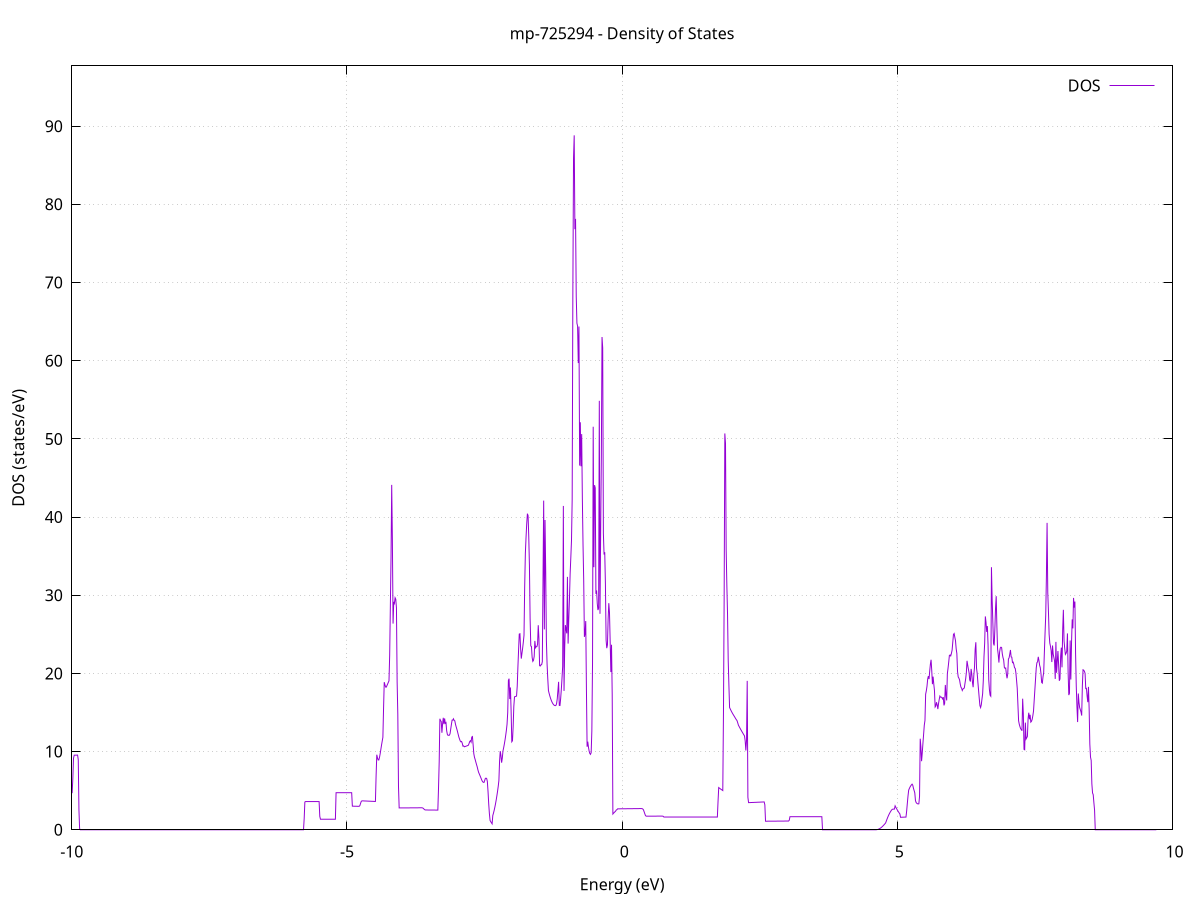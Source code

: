set title 'mp-725294 - Density of States'
set xlabel 'Energy (eV)'
set ylabel 'DOS (states/eV)'
set grid
set xrange [-10:10]
set yrange [0:97.713]
set xzeroaxis lt -1
set terminal png size 800,600
set output 'mp-725294_dos_gnuplot.png'
plot '-' using 1:2 with lines title 'DOS'
-14.949100 0.000000
-14.936700 0.000000
-14.924400 0.000000
-14.912100 0.000000
-14.899700 0.000000
-14.887400 0.000000
-14.875100 0.000000
-14.862800 0.000000
-14.850400 0.000000
-14.838100 0.000000
-14.825800 0.000000
-14.813400 0.000000
-14.801100 0.000000
-14.788800 0.000000
-14.776500 0.000000
-14.764100 0.000000
-14.751800 0.000000
-14.739500 0.000000
-14.727200 0.000000
-14.714800 0.000000
-14.702500 0.000000
-14.690200 0.000000
-14.677800 0.000000
-14.665500 0.000000
-14.653200 0.000000
-14.640900 0.000000
-14.628500 0.000000
-14.616200 0.000000
-14.603900 0.000000
-14.591600 0.000000
-14.579200 0.000000
-14.566900 0.000000
-14.554600 0.000000
-14.542200 0.000000
-14.529900 0.000000
-14.517600 0.000000
-14.505300 0.000000
-14.492900 0.000000
-14.480600 0.000000
-14.468300 0.000000
-14.456000 0.000000
-14.443600 0.000000
-14.431300 0.000000
-14.419000 0.000000
-14.406600 0.000000
-14.394300 0.000000
-14.382000 0.000000
-14.369700 0.000000
-14.357300 0.000000
-14.345000 0.000000
-14.332700 0.000000
-14.320300 0.000000
-14.308000 0.000000
-14.295700 0.000000
-14.283400 0.000000
-14.271000 0.000000
-14.258700 0.000000
-14.246400 0.000000
-14.234100 0.000000
-14.221700 0.000000
-14.209400 0.000000
-14.197100 0.000000
-14.184700 0.000000
-14.172400 0.000000
-14.160100 0.000000
-14.147800 0.000000
-14.135400 0.000000
-14.123100 0.000000
-14.110800 0.000000
-14.098500 0.000000
-14.086100 0.000000
-14.073800 0.000000
-14.061500 0.000000
-14.049100 0.000000
-14.036800 0.000000
-14.024500 0.000000
-14.012200 0.000000
-13.999800 0.000000
-13.987500 0.000000
-13.975200 0.000000
-13.962800 0.000000
-13.950500 0.000000
-13.938200 0.000000
-13.925900 0.000000
-13.913500 0.000000
-13.901200 0.000000
-13.888900 0.000000
-13.876600 0.000000
-13.864200 0.000000
-13.851900 0.000000
-13.839600 0.000000
-13.827200 0.170600
-13.814900 18.253800
-13.802600 18.253000
-13.790300 18.252200
-13.777900 18.251500
-13.765600 12.216200
-13.753300 6.211000
-13.741000 6.211000
-13.728600 6.210900
-13.716300 6.210900
-13.704000 6.210800
-13.691600 6.210800
-13.679300 6.210700
-13.667000 6.210700
-13.654700 6.210600
-13.642300 6.210600
-13.630000 6.210500
-13.617700 6.210500
-13.605400 5.100900
-13.593000 3.984100
-13.580700 3.984100
-13.568400 3.984100
-13.556000 3.984000
-13.543700 3.984000
-13.531400 3.983900
-13.519100 3.983900
-13.506700 3.983900
-13.494400 3.983800
-13.482100 3.983800
-13.469700 3.983800
-13.457400 3.983700
-13.445100 3.983700
-13.432800 3.983700
-13.420400 3.983600
-13.408100 3.983600
-13.395800 3.983600
-13.383500 3.983500
-13.371100 3.983500
-13.358800 4.212400
-13.346500 4.696600
-13.334100 4.696300
-13.321800 4.695900
-13.309500 4.695500
-13.297200 4.695200
-13.284800 4.694800
-13.272500 4.694500
-13.260200 4.694100
-13.247900 13.824600
-13.235500 25.465600
-13.223200 26.416800
-13.210900 26.410800
-13.198500 18.470300
-13.186200 12.547600
-13.173900 12.381900
-13.161600 12.136800
-13.149200 10.899700
-13.136900 9.976200
-13.124600 7.688800
-13.112300 7.688400
-13.099900 7.688000
-13.087600 7.687700
-13.075300 7.687300
-13.062900 6.156700
-13.050600 5.642000
-13.038300 5.638900
-13.026000 5.638500
-13.013600 5.638100
-13.001300 5.637700
-12.989000 5.637400
-12.976600 5.637000
-12.964300 5.636600
-12.952000 5.636200
-12.939700 5.635900
-12.927300 5.635500
-12.915000 5.635100
-12.902700 6.250000
-12.890400 9.481000
-12.878000 10.735900
-12.865700 11.261800
-12.853400 11.288100
-12.841000 11.021800
-12.828700 9.185900
-12.816400 4.656900
-12.804100 4.661900
-12.791700 4.667000
-12.779400 4.672100
-12.767100 0.293800
-12.754800 0.459200
-12.742400 1.019300
-12.730100 2.081400
-12.717800 3.018400
-12.705400 3.656500
-12.693100 3.845600
-12.680800 3.848600
-12.668500 3.849500
-12.656100 3.850400
-12.643800 3.851300
-12.631500 3.852200
-12.619200 3.853100
-12.606800 3.854000
-12.594500 3.854900
-12.582200 3.855800
-12.569800 3.856700
-12.557500 3.857600
-12.545200 3.858500
-12.532900 3.859300
-12.520500 3.860200
-12.508200 3.861100
-12.495900 3.862000
-12.483500 3.862900
-12.471200 3.030000
-12.458900 2.574800
-12.446600 2.468400
-12.434200 2.468400
-12.421900 2.468400
-12.409600 2.468400
-12.397300 2.468400
-12.384900 2.468400
-12.372600 2.468400
-12.360300 2.468400
-12.347900 2.468400
-12.335600 2.468400
-12.323300 2.468400
-12.311000 2.468400
-12.298600 2.468400
-12.286300 2.468400
-12.274000 2.468400
-12.261700 2.468500
-12.249300 2.468500
-12.237000 2.468500
-12.224700 2.468500
-12.212300 2.468500
-12.200000 2.468500
-12.187700 2.468500
-12.175400 2.468500
-12.163000 2.468500
-12.150700 2.468500
-12.138400 2.468500
-12.126100 2.468500
-12.113700 2.468500
-12.101400 2.468600
-12.089100 2.468600
-12.076700 2.468600
-12.064400 3.076400
-12.052100 3.258300
-12.039800 11.319400
-12.027400 11.318700
-12.015100 11.317900
-12.002800 11.317100
-11.990400 11.316400
-11.978100 11.315600
-11.965800 11.314900
-11.953500 11.314100
-11.941100 11.313300
-11.928800 11.312600
-11.916500 8.192000
-11.904200 8.048500
-11.891800 8.047700
-11.879500 8.046900
-11.867200 8.046100
-11.854800 8.045300
-11.842500 8.044500
-11.830200 8.043700
-11.817900 8.042900
-11.805500 8.042200
-11.793200 8.041400
-11.780900 8.040600
-11.768600 9.696600
-11.756200 13.794400
-11.743900 15.485600
-11.731600 15.677200
-11.719200 16.051800
-11.706900 18.088000
-11.694600 18.592900
-11.682300 16.882800
-11.669900 13.386600
-11.657600 9.891500
-11.645300 8.706500
-11.633000 8.197600
-11.620600 8.050200
-11.608300 8.050600
-11.596000 8.059600
-11.583600 198.039300
-11.571300 114.635700
-11.559000 97.617800
-11.546700 160.454900
-11.534300 89.282100
-11.522000 71.518700
-11.509700 34.695300
-11.497300 24.292300
-11.485000 17.830600
-11.472700 13.353000
-11.460400 9.903200
-11.448000 7.936700
-11.435700 8.118800
-11.423400 8.198300
-11.411100 8.271200
-11.398700 5.087900
-11.386400 2.051600
-11.374100 46.871600
-11.361700 147.918300
-11.349400 65.451300
-11.337100 41.546600
-11.324800 28.005800
-11.312400 23.522100
-11.300100 14.395000
-11.287800 9.016200
-11.275500 3.606100
-11.263100 1.224200
-11.250800 0.097000
-11.238500 0.000000
-11.226100 0.000000
-11.213800 0.000000
-11.201500 0.000000
-11.189200 0.000000
-11.176800 0.000000
-11.164500 0.000000
-11.152200 0.000000
-11.139900 0.000000
-11.127500 0.000000
-11.115200 0.000000
-11.102900 0.000000
-11.090500 0.000000
-11.078200 0.000000
-11.065900 0.000000
-11.053600 0.000000
-11.041200 0.000000
-11.028900 0.000000
-11.016600 0.000000
-11.004200 0.000000
-10.991900 0.000000
-10.979600 0.000000
-10.967300 0.000000
-10.954900 0.000000
-10.942600 0.000000
-10.930300 0.000000
-10.918000 0.000000
-10.905600 0.000000
-10.893300 0.000000
-10.881000 0.000000
-10.868600 0.000000
-10.856300 0.000000
-10.844000 0.000000
-10.831700 0.000000
-10.819300 0.000000
-10.807000 0.000000
-10.794700 0.000000
-10.782400 0.000000
-10.770000 0.000000
-10.757700 0.000000
-10.745400 0.000000
-10.733000 0.000000
-10.720700 0.000000
-10.708400 0.000000
-10.696100 0.000000
-10.683700 0.000000
-10.671400 0.000000
-10.659100 0.000000
-10.646800 0.000000
-10.634400 0.000000
-10.622100 0.000000
-10.609800 0.000000
-10.597400 0.000000
-10.585100 0.000000
-10.572800 0.000000
-10.560500 0.000000
-10.548100 0.000000
-10.535800 0.000000
-10.523500 0.000000
-10.511100 0.000000
-10.498800 0.000000
-10.486500 0.000000
-10.474200 0.000000
-10.461800 0.000000
-10.449500 0.000000
-10.437200 0.000000
-10.424900 0.000000
-10.412500 5.892100
-10.400200 13.983300
-10.387900 17.446500
-10.375500 18.055800
-10.363200 17.049800
-10.350900 11.366100
-10.338600 7.087300
-10.326200 6.191600
-10.313900 6.150200
-10.301600 6.151300
-10.289300 6.152400
-10.276900 6.153500
-10.264600 6.154500
-10.252300 6.155600
-10.239900 6.156700
-10.227600 6.157700
-10.215300 6.158800
-10.203000 6.159900
-10.190600 5.500200
-10.178300 4.854800
-10.166000 4.738000
-10.153700 4.736000
-10.141300 4.736400
-10.129000 4.736700
-10.116700 4.737000
-10.104300 4.737300
-10.092000 4.737600
-10.079700 4.737900
-10.067400 4.738200
-10.055000 4.738600
-10.042700 4.738900
-10.030400 4.739200
-10.018000 4.739500
-10.005700 4.739800
-9.993400 4.740100
-9.981100 6.559200
-9.968700 9.162000
-9.956400 9.541700
-9.944100 9.543500
-9.931800 9.545300
-9.919400 9.547000
-9.907100 9.548700
-9.894800 9.550500
-9.882400 8.969000
-9.870100 2.522200
-9.857800 0.145500
-9.845500 0.000000
-9.833100 0.000000
-9.820800 0.000000
-9.808500 0.000000
-9.796200 0.000000
-9.783800 0.000000
-9.771500 0.000000
-9.759200 0.000000
-9.746800 0.000000
-9.734500 0.000000
-9.722200 0.000000
-9.709900 0.000000
-9.697500 0.000000
-9.685200 0.000000
-9.672900 0.000000
-9.660600 0.000000
-9.648200 0.000000
-9.635900 0.000000
-9.623600 0.000000
-9.611200 0.000000
-9.598900 0.000000
-9.586600 0.000000
-9.574300 0.000000
-9.561900 0.000000
-9.549600 0.000000
-9.537300 0.000000
-9.524900 0.000000
-9.512600 0.000000
-9.500300 0.000000
-9.488000 0.000000
-9.475600 0.000000
-9.463300 0.000000
-9.451000 0.000000
-9.438700 0.000000
-9.426300 0.000000
-9.414000 0.000000
-9.401700 0.000000
-9.389300 0.000000
-9.377000 0.000000
-9.364700 0.000000
-9.352400 0.000000
-9.340000 0.000000
-9.327700 0.000000
-9.315400 0.000000
-9.303100 0.000000
-9.290700 0.000000
-9.278400 0.000000
-9.266100 0.000000
-9.253700 0.000000
-9.241400 0.000000
-9.229100 0.000000
-9.216800 0.000000
-9.204400 0.000000
-9.192100 0.000000
-9.179800 0.000000
-9.167400 0.000000
-9.155100 0.000000
-9.142800 0.000000
-9.130500 0.000000
-9.118100 0.000000
-9.105800 0.000000
-9.093500 0.000000
-9.081200 0.000000
-9.068800 0.000000
-9.056500 0.000000
-9.044200 0.000000
-9.031800 0.000000
-9.019500 0.000000
-9.007200 0.000000
-8.994900 0.000000
-8.982500 0.000000
-8.970200 0.000000
-8.957900 0.000000
-8.945600 0.000000
-8.933200 0.000000
-8.920900 0.000000
-8.908600 0.000000
-8.896200 0.000000
-8.883900 0.000000
-8.871600 0.000000
-8.859300 0.000000
-8.846900 0.000000
-8.834600 0.000000
-8.822300 0.000000
-8.810000 0.000000
-8.797600 0.000000
-8.785300 0.000000
-8.773000 0.000000
-8.760600 0.000000
-8.748300 0.000000
-8.736000 0.000000
-8.723700 0.000000
-8.711300 0.000000
-8.699000 0.000000
-8.686700 0.000000
-8.674300 0.000000
-8.662000 0.000000
-8.649700 0.000000
-8.637400 0.000000
-8.625000 0.000000
-8.612700 0.000000
-8.600400 0.000000
-8.588100 0.000000
-8.575700 0.000000
-8.563400 0.000000
-8.551100 0.000000
-8.538700 0.000000
-8.526400 0.000000
-8.514100 0.000000
-8.501800 0.000000
-8.489400 0.000000
-8.477100 0.000000
-8.464800 0.000000
-8.452500 0.000000
-8.440100 0.000000
-8.427800 0.000000
-8.415500 0.000000
-8.403100 0.000000
-8.390800 0.000000
-8.378500 0.000000
-8.366200 0.000000
-8.353800 0.000000
-8.341500 0.000000
-8.329200 0.000000
-8.316900 0.000000
-8.304500 0.000000
-8.292200 0.000000
-8.279900 0.000000
-8.267500 0.000000
-8.255200 0.000000
-8.242900 0.000000
-8.230600 0.000000
-8.218200 0.000000
-8.205900 0.000000
-8.193600 0.000000
-8.181200 0.000000
-8.168900 0.000000
-8.156600 0.000000
-8.144300 0.000000
-8.131900 0.000000
-8.119600 0.000000
-8.107300 0.000000
-8.095000 0.000000
-8.082600 0.000000
-8.070300 0.000000
-8.058000 0.000000
-8.045600 0.000000
-8.033300 0.000000
-8.021000 0.000000
-8.008700 0.000000
-7.996300 0.000000
-7.984000 0.000000
-7.971700 0.000000
-7.959400 0.000000
-7.947000 0.000000
-7.934700 0.000000
-7.922400 0.000000
-7.910000 0.000000
-7.897700 0.000000
-7.885400 0.000000
-7.873100 0.000000
-7.860700 0.000000
-7.848400 0.000000
-7.836100 0.000000
-7.823800 0.000000
-7.811400 0.000000
-7.799100 0.000000
-7.786800 0.000000
-7.774400 0.000000
-7.762100 0.000000
-7.749800 0.000000
-7.737500 0.000000
-7.725100 0.000000
-7.712800 0.000000
-7.700500 0.000000
-7.688100 0.000000
-7.675800 0.000000
-7.663500 0.000000
-7.651200 0.000000
-7.638800 0.000000
-7.626500 0.000000
-7.614200 0.000000
-7.601900 0.000000
-7.589500 0.000000
-7.577200 0.000000
-7.564900 0.000000
-7.552500 0.000000
-7.540200 0.000000
-7.527900 0.000000
-7.515600 0.000000
-7.503200 0.000000
-7.490900 0.000000
-7.478600 0.000000
-7.466300 0.000000
-7.453900 0.000000
-7.441600 0.000000
-7.429300 0.000000
-7.416900 0.000000
-7.404600 0.000000
-7.392300 0.000000
-7.380000 0.000000
-7.367600 0.000000
-7.355300 0.000000
-7.343000 0.000000
-7.330700 0.000000
-7.318300 0.000000
-7.306000 0.000000
-7.293700 0.000000
-7.281300 0.000000
-7.269000 0.000000
-7.256700 0.000000
-7.244400 0.000000
-7.232000 0.000000
-7.219700 0.000000
-7.207400 0.000000
-7.195000 0.000000
-7.182700 0.000000
-7.170400 0.000000
-7.158100 0.000000
-7.145700 0.000000
-7.133400 0.000000
-7.121100 0.000000
-7.108800 0.000000
-7.096400 0.000000
-7.084100 0.000000
-7.071800 0.000000
-7.059400 0.000000
-7.047100 0.000000
-7.034800 0.000000
-7.022500 0.000000
-7.010100 0.000000
-6.997800 0.000000
-6.985500 0.000000
-6.973200 0.000000
-6.960800 0.000000
-6.948500 0.000000
-6.936200 0.000000
-6.923800 0.000000
-6.911500 0.000000
-6.899200 0.000000
-6.886900 0.000000
-6.874500 0.000000
-6.862200 0.000000
-6.849900 0.000000
-6.837600 0.000000
-6.825200 0.000000
-6.812900 0.000000
-6.800600 0.000000
-6.788200 0.000000
-6.775900 0.000000
-6.763600 0.000000
-6.751300 0.000000
-6.738900 0.000000
-6.726600 0.000000
-6.714300 0.000000
-6.701900 0.000000
-6.689600 0.000000
-6.677300 0.000000
-6.665000 0.000000
-6.652600 0.000000
-6.640300 0.000000
-6.628000 0.000000
-6.615700 0.000000
-6.603300 0.000000
-6.591000 0.000000
-6.578700 0.000000
-6.566300 0.000000
-6.554000 0.000000
-6.541700 0.000000
-6.529400 0.000000
-6.517000 0.000000
-6.504700 0.000000
-6.492400 0.000000
-6.480100 0.000000
-6.467700 0.000000
-6.455400 0.000000
-6.443100 0.000000
-6.430700 0.000000
-6.418400 0.000000
-6.406100 0.000000
-6.393800 0.000000
-6.381400 0.000000
-6.369100 0.000000
-6.356800 0.000000
-6.344500 0.000000
-6.332100 0.000000
-6.319800 0.000000
-6.307500 0.000000
-6.295100 0.000000
-6.282800 0.000000
-6.270500 0.000000
-6.258200 0.000000
-6.245800 0.000000
-6.233500 0.000000
-6.221200 0.000000
-6.208800 0.000000
-6.196500 0.000000
-6.184200 0.000000
-6.171900 0.000000
-6.159500 0.000000
-6.147200 0.000000
-6.134900 0.000000
-6.122600 0.000000
-6.110200 0.000000
-6.097900 0.000000
-6.085600 0.000000
-6.073200 0.000000
-6.060900 0.000000
-6.048600 0.000000
-6.036300 0.000000
-6.023900 0.000000
-6.011600 0.000000
-5.999300 0.000000
-5.987000 0.000000
-5.974600 0.000000
-5.962300 0.000000
-5.950000 0.000000
-5.937600 0.000000
-5.925300 0.000000
-5.913000 0.000000
-5.900700 0.000000
-5.888300 0.000000
-5.876000 0.000000
-5.863700 0.000000
-5.851400 0.000000
-5.839000 0.000000
-5.826700 0.000000
-5.814400 0.000000
-5.802000 0.000000
-5.789700 0.000000
-5.777400 1.429400
-5.765100 3.552800
-5.752700 3.607200
-5.740400 3.607200
-5.728100 3.607100
-5.715700 3.607100
-5.703400 3.607000
-5.691100 3.607000
-5.678800 3.607000
-5.666400 3.606900
-5.654100 3.606900
-5.641800 3.606800
-5.629500 3.606800
-5.617100 3.606800
-5.604800 3.606700
-5.592500 3.606700
-5.580100 3.606700
-5.567800 3.606600
-5.555500 3.606600
-5.543200 3.606500
-5.530800 3.606500
-5.518500 3.606500
-5.506200 3.606400
-5.493900 1.716300
-5.481500 1.346300
-5.469200 1.346300
-5.456900 1.346300
-5.444500 1.346300
-5.432200 1.346300
-5.419900 1.346300
-5.407600 1.346300
-5.395200 1.346300
-5.382900 1.346300
-5.370600 1.346200
-5.358300 1.346200
-5.345900 1.346200
-5.333600 1.346200
-5.321300 1.346200
-5.308900 1.346200
-5.296600 1.346200
-5.284300 1.346200
-5.272000 1.346200
-5.259600 1.346200
-5.247300 1.346100
-5.235000 1.346100
-5.222600 1.346100
-5.210300 1.346100
-5.198000 4.743300
-5.185700 4.743300
-5.173300 4.743300
-5.161000 4.743200
-5.148700 4.743200
-5.136400 4.743200
-5.124000 4.743200
-5.111700 4.743200
-5.099400 4.743200
-5.087000 4.743200
-5.074700 4.743200
-5.062400 4.743200
-5.050100 4.743100
-5.037700 4.743100
-5.025400 4.743100
-5.013100 4.743100
-5.000800 4.743100
-4.988400 4.743100
-4.976100 4.743100
-4.963800 4.743100
-4.951400 4.743100
-4.939100 4.743000
-4.926800 4.743000
-4.914500 4.743000
-4.902100 3.019200
-4.889800 3.017300
-4.877500 3.015400
-4.865200 3.013400
-4.852800 3.011600
-4.840500 3.009700
-4.828200 3.007800
-4.815800 3.005900
-4.803500 3.004100
-4.791200 3.002200
-4.778900 3.000400
-4.766500 3.079500
-4.754200 3.348700
-4.741900 3.610400
-4.729500 3.696900
-4.717200 3.698700
-4.704900 3.694500
-4.692600 3.690200
-4.680200 3.686000
-4.667900 3.681800
-4.655600 3.677700
-4.643300 3.673600
-4.630900 3.669400
-4.618600 3.665400
-4.606300 3.661300
-4.593900 3.657300
-4.581600 3.653300
-4.569300 3.649300
-4.557000 3.645400
-4.544600 3.641500
-4.532300 3.637600
-4.520000 3.633700
-4.507700 3.629800
-4.495300 3.626000
-4.483000 3.622200
-4.470700 6.885100
-4.458300 9.600800
-4.446000 9.217000
-4.433700 8.934000
-4.421400 8.926600
-4.409000 9.254200
-4.396700 9.732500
-4.384400 10.275500
-4.372000 10.834500
-4.359700 11.334400
-4.347400 11.825200
-4.335100 15.535500
-4.322700 18.883400
-4.310400 18.552400
-4.298100 18.256500
-4.285800 18.244800
-4.273400 18.445600
-4.261100 18.647300
-4.248800 18.849800
-4.236400 19.053100
-4.224100 22.310600
-4.211800 28.469800
-4.199500 34.769200
-4.187100 44.114200
-4.174800 37.138600
-4.162500 26.371100
-4.150200 29.148500
-4.137800 28.960200
-4.125500 29.678700
-4.113200 29.491900
-4.100800 28.386900
-4.088500 18.912500
-4.076200 14.756400
-4.063900 5.560500
-4.051500 2.793600
-4.039200 2.794100
-4.026900 2.794700
-4.014600 2.795200
-4.002200 2.795700
-3.989900 2.796300
-3.977600 2.796800
-3.965200 2.797400
-3.952900 2.798000
-3.940600 2.798600
-3.928300 2.799200
-3.915900 2.799800
-3.903600 2.800400
-3.891300 2.801000
-3.878900 2.801600
-3.866600 2.802200
-3.854300 2.802800
-3.842000 2.803500
-3.829600 2.804100
-3.817300 2.804800
-3.805000 2.805400
-3.792700 2.806100
-3.780300 2.806800
-3.768000 2.807400
-3.755700 2.808100
-3.743300 2.808800
-3.731000 2.809500
-3.718700 2.810200
-3.706400 2.810900
-3.694000 2.811700
-3.681700 2.812400
-3.669400 2.813100
-3.657100 2.813900
-3.644700 2.814600
-3.632400 2.807900
-3.620100 2.775700
-3.607700 2.705400
-3.595400 2.607500
-3.583100 2.549700
-3.570800 2.532200
-3.558400 2.531400
-3.546100 2.530500
-3.533800 2.529700
-3.521500 2.528900
-3.509100 2.528100
-3.496800 2.527300
-3.484500 2.526500
-3.472100 2.525700
-3.459800 2.524900
-3.447500 2.524200
-3.435200 2.523400
-3.422800 2.522600
-3.410500 2.521800
-3.398200 2.521100
-3.385800 2.520300
-3.373500 2.519500
-3.361200 2.518800
-3.348900 2.518000
-3.336500 5.339000
-3.324200 8.710500
-3.311900 14.198400
-3.299600 13.963900
-3.287200 13.852400
-3.274900 12.411400
-3.262600 13.553300
-3.250200 14.327500
-3.237900 13.512900
-3.225600 14.235600
-3.213300 13.622200
-3.200900 13.708900
-3.188600 12.670400
-3.176300 12.220900
-3.164000 12.076000
-3.151600 12.094900
-3.139300 12.091400
-3.127000 12.291600
-3.114600 12.884600
-3.102300 13.474900
-3.090000 14.021100
-3.077700 14.026600
-3.065300 14.195100
-3.053000 13.985100
-3.040700 13.938000
-3.028400 13.499100
-3.016000 13.173700
-3.003700 12.875900
-2.991400 12.551700
-2.979000 12.201100
-2.966700 11.852000
-2.954400 11.603900
-2.942100 11.361700
-2.929700 11.253200
-2.917400 11.294300
-2.905100 11.073900
-2.892700 10.699800
-2.880400 10.733400
-2.868100 10.617000
-2.855800 10.645500
-2.843400 10.675200
-2.831100 10.705900
-2.818800 10.737900
-2.806500 10.771100
-2.794100 10.814900
-2.781800 11.032200
-2.769500 11.292100
-2.757100 11.392700
-2.744800 11.216400
-2.732500 11.858200
-2.720200 11.922700
-2.707800 10.867700
-2.695500 9.738600
-2.683200 9.277700
-2.670900 8.990000
-2.658500 8.662000
-2.646200 8.350900
-2.633900 8.057000
-2.621500 7.684400
-2.609200 7.371600
-2.596900 7.162300
-2.584600 6.956700
-2.572200 6.744700
-2.559900 6.526500
-2.547600 6.306100
-2.535300 6.148900
-2.522900 6.075600
-2.510600 6.054700
-2.498300 6.293600
-2.485900 6.559100
-2.473600 6.610000
-2.461300 6.548000
-2.449000 6.165500
-2.436600 4.861200
-2.424300 3.299000
-2.412000 2.055400
-2.399600 1.189700
-2.387300 1.034700
-2.375000 0.890600
-2.362700 0.757300
-2.350300 1.826700
-2.338000 2.128300
-2.325700 2.476600
-2.313400 2.871500
-2.301000 3.313000
-2.288700 3.801300
-2.276400 4.336200
-2.264000 4.917700
-2.251700 5.546000
-2.239400 6.299900
-2.227100 8.789500
-2.214700 10.058900
-2.202400 9.517700
-2.190100 8.580800
-2.177800 9.160200
-2.165400 10.073100
-2.153100 10.489600
-2.140800 10.954200
-2.128400 11.469000
-2.116100 12.053400
-2.103800 12.709200
-2.091500 13.490500
-2.079100 14.990000
-2.066800 19.106800
-2.054500 19.329900
-2.042200 16.723900
-2.029800 18.199500
-2.017500 15.213300
-2.005200 11.258800
-1.992800 11.385100
-1.980500 13.169900
-1.968200 15.794400
-1.955900 17.003900
-1.943500 17.036200
-1.931200 17.067800
-1.918900 17.098800
-1.906500 18.352200
-1.894200 20.785800
-1.881900 22.963700
-1.869600 25.030600
-1.857200 25.072800
-1.844900 23.195200
-1.832600 21.895900
-1.820300 22.579300
-1.807900 23.230900
-1.795600 23.994700
-1.783300 24.871000
-1.770900 31.093100
-1.758600 35.358500
-1.746300 37.396000
-1.734000 39.132200
-1.721600 40.433500
-1.709300 40.184100
-1.697000 37.549700
-1.684700 33.808700
-1.672300 27.032000
-1.660000 23.514500
-1.647700 23.434900
-1.635300 22.038000
-1.623000 21.543800
-1.610700 21.682100
-1.598400 22.165600
-1.586000 24.158600
-1.573700 23.283400
-1.561400 23.420000
-1.549100 23.432100
-1.536700 23.732000
-1.524400 26.162300
-1.512100 24.472200
-1.499700 20.986700
-1.487400 20.949000
-1.475100 21.105800
-1.462800 21.115600
-1.450400 21.500700
-1.438100 31.798400
-1.425800 42.102900
-1.413400 25.632800
-1.401100 39.624900
-1.388800 32.918500
-1.376500 24.194200
-1.364100 21.216700
-1.351800 19.383000
-1.339500 17.813000
-1.327200 17.457800
-1.314800 17.136600
-1.302500 16.850100
-1.290200 16.600200
-1.277800 16.387100
-1.265500 16.210800
-1.253200 16.071200
-1.240900 15.968400
-1.228500 15.902400
-1.216200 15.873100
-1.203900 15.903900
-1.191600 16.114900
-1.179200 16.751600
-1.166900 17.817400
-1.154600 18.920900
-1.142200 15.906000
-1.129900 15.895900
-1.117600 16.762500
-1.105300 17.926100
-1.092900 19.367400
-1.080600 20.892000
-1.068300 41.423100
-1.056000 17.760300
-1.043600 23.374600
-1.031300 26.178800
-1.019000 25.672800
-1.006600 25.122900
-0.994300 32.348400
-0.982000 23.816000
-0.969700 26.924900
-0.957300 29.528700
-0.945000 32.758700
-0.932700 34.794900
-0.920300 37.020500
-0.908000 42.210300
-0.895700 68.349900
-0.883400 85.902200
-0.871000 88.830000
-0.858700 76.823000
-0.846400 78.140600
-0.834100 68.213400
-0.821700 64.799000
-0.809400 64.428700
-0.797100 59.695600
-0.784700 64.366900
-0.772400 46.583100
-0.760100 52.120600
-0.747800 46.494300
-0.735400 50.616800
-0.723100 42.459100
-0.710800 36.478000
-0.698500 31.951200
-0.686100 24.675400
-0.673800 25.085500
-0.661500 26.698800
-0.649100 17.998600
-0.636800 10.622000
-0.624500 11.270000
-0.612200 10.571700
-0.599800 10.067600
-0.587500 9.757800
-0.575200 9.647300
-0.562900 9.865300
-0.550500 12.649500
-0.538200 21.281400
-0.525900 51.554600
-0.513500 33.586400
-0.501200 44.084300
-0.488900 43.717900
-0.476600 30.178700
-0.464200 30.616100
-0.451900 28.932100
-0.439600 28.103700
-0.427200 28.358200
-0.414900 54.870000
-0.402600 27.622700
-0.390300 38.124200
-0.377900 47.791200
-0.365600 63.033100
-0.353300 61.625700
-0.341000 37.931300
-0.328600 35.207500
-0.316300 35.504900
-0.304000 31.485600
-0.291600 24.259900
-0.279300 23.230100
-0.267000 23.650100
-0.254700 26.964000
-0.242300 28.987000
-0.230000 27.786900
-0.217700 24.115700
-0.205400 20.177300
-0.193000 23.669400
-0.180700 17.325400
-0.168400 2.015900
-0.156000 2.116700
-0.143700 2.211000
-0.131400 2.298800
-0.119100 2.380100
-0.106700 2.531900
-0.094400 2.570500
-0.082100 2.679500
-0.069800 2.680400
-0.057400 2.681200
-0.045100 2.682100
-0.032800 2.683000
-0.020400 2.683900
-0.008100 2.684800
0.004200 2.685700
0.016500 2.686600
0.028900 2.687500
0.041200 2.688400
0.053500 2.689300
0.065900 2.690300
0.078200 2.691200
0.090500 2.692100
0.102800 2.693100
0.115200 2.694000
0.127500 2.694900
0.139800 2.695900
0.152100 2.696900
0.164500 2.697800
0.176800 2.698800
0.189100 2.699800
0.201500 2.700700
0.213800 2.701700
0.226100 2.702700
0.238400 2.703700
0.250800 2.704700
0.263100 2.705700
0.275400 2.706700
0.287700 2.707700
0.300100 2.708700
0.312400 2.709700
0.324700 2.710800
0.337100 2.711800
0.349400 2.712800
0.361700 2.704400
0.374000 2.662100
0.386400 2.561900
0.398700 2.320000
0.411000 2.064600
0.423400 1.825600
0.435700 1.744300
0.448000 1.744300
0.460300 1.744400
0.472700 1.744400
0.485000 1.744500
0.497300 1.744500
0.509600 1.744600
0.522000 1.744600
0.534300 1.744700
0.546600 1.744700
0.559000 1.744800
0.571300 1.744800
0.583600 1.744900
0.595900 1.744900
0.608300 1.745000
0.620600 1.745000
0.632900 1.745100
0.645200 1.745100
0.657600 1.745200
0.669900 1.745200
0.682200 1.745300
0.694600 1.745400
0.706900 1.745400
0.719200 1.745500
0.731500 1.745500
0.743900 1.729200
0.756200 1.637700
0.768500 1.628900
0.780800 1.628900
0.793200 1.628900
0.805500 1.628800
0.817800 1.628800
0.830200 1.628800
0.842500 1.628800
0.854800 1.628700
0.867100 1.628700
0.879500 1.628700
0.891800 1.628700
0.904100 1.628600
0.916500 1.628600
0.928800 1.628600
0.941100 1.628600
0.953400 1.628500
0.965800 1.628500
0.978100 1.628500
0.990400 1.628500
1.002700 1.628400
1.015100 1.628400
1.027400 1.628400
1.039700 1.628400
1.052100 1.628300
1.064400 1.628300
1.076700 1.628300
1.089000 1.628300
1.101400 1.628200
1.113700 1.628200
1.126000 1.628200
1.138300 1.628200
1.150700 1.628200
1.163000 1.628100
1.175300 1.628100
1.187700 1.628100
1.200000 1.628100
1.212300 1.628100
1.224600 1.628000
1.237000 1.628000
1.249300 1.628000
1.261600 1.628000
1.273900 1.628000
1.286300 1.627900
1.298600 1.627900
1.310900 1.627900
1.323300 1.627900
1.335600 1.627900
1.347900 1.627800
1.360200 1.627800
1.372600 1.627800
1.384900 1.627800
1.397200 1.627800
1.409600 1.627800
1.421900 1.627700
1.434200 1.627700
1.446500 1.627700
1.458900 1.627700
1.471200 1.627700
1.483500 1.627700
1.495800 1.627600
1.508200 1.627600
1.520500 1.627600
1.532800 1.627600
1.545200 1.627600
1.557500 1.627600
1.569800 1.627600
1.582100 1.627500
1.594500 1.627500
1.606800 1.627500
1.619100 1.627500
1.631400 1.627500
1.643800 1.627500
1.656100 1.627500
1.668400 1.627400
1.680800 1.627400
1.693100 1.627400
1.705400 1.627400
1.717700 1.627400
1.730100 1.627400
1.742400 3.618500
1.754700 5.400500
1.767000 5.331600
1.779400 5.264800
1.791700 5.200000
1.804000 5.137300
1.816400 5.076700
1.828700 5.018200
1.841000 14.952400
1.853300 29.414000
1.865700 50.694500
1.878000 49.421200
1.890300 35.771400
1.902700 31.189200
1.915000 27.571400
1.927300 21.639800
1.939600 18.537000
1.952000 15.645700
1.964300 15.454900
1.976600 15.273800
1.988900 15.102500
2.001300 14.940900
2.013600 14.789000
2.025900 14.646700
2.038300 14.504800
2.050600 14.358600
2.062900 14.208800
2.075200 14.082400
2.087600 13.954600
2.099900 13.690400
2.112200 13.389200
2.124500 13.223600
2.136900 13.061100
2.149200 12.901600
2.161500 12.745200
2.173900 12.591700
2.186200 12.441200
2.198500 12.293800
2.210800 12.149300
2.223200 12.007000
2.235500 11.371300
2.247800 10.140500
2.260100 11.425500
2.272500 19.044100
2.284800 4.165900
2.297100 3.472700
2.309500 3.476200
2.321800 3.479800
2.334100 3.483400
2.346400 3.487100
2.358800 3.490700
2.371100 3.494400
2.383400 3.498200
2.395800 3.501900
2.408100 3.505700
2.420400 3.509500
2.432700 3.513400
2.445100 3.517300
2.457400 3.521200
2.469700 3.525100
2.482000 3.529100
2.494400 3.533100
2.506700 3.537100
2.519000 3.541200
2.531400 3.545300
2.543700 3.549400
2.556000 3.553600
2.568300 3.557700
2.580700 3.561900
2.593000 3.188000
2.605300 1.094700
2.617600 1.095300
2.630000 1.096000
2.642300 1.096600
2.654600 1.097300
2.667000 1.097900
2.679300 1.098600
2.691600 1.099200
2.703900 1.099900
2.716300 1.100600
2.728600 1.101200
2.740900 1.101900
2.753200 1.102600
2.765600 1.103300
2.777900 1.104000
2.790200 1.104700
2.802600 1.105400
2.814900 1.106000
2.827200 1.106700
2.839500 1.107500
2.851900 1.108200
2.864200 1.108900
2.876500 1.109600
2.888900 1.110300
2.901200 1.111000
2.913500 1.111700
2.925800 1.112500
2.938200 1.113200
2.950500 1.113900
2.962800 1.114700
2.975100 1.115400
2.987500 1.116200
2.999800 1.116900
3.012100 1.117700
3.024500 1.118400
3.036800 1.228400
3.049100 1.670100
3.061400 1.670100
3.073800 1.670100
3.086100 1.670100
3.098400 1.670100
3.110700 1.670100
3.123100 1.670100
3.135400 1.670100
3.147700 1.670100
3.160100 1.670100
3.172400 1.670100
3.184700 1.670100
3.197000 1.670100
3.209400 1.670100
3.221700 1.670100
3.234000 1.670100
3.246300 1.670100
3.258700 1.670100
3.271000 1.670100
3.283300 1.670100
3.295700 1.670100
3.308000 1.670100
3.320300 1.670100
3.332600 1.670100
3.345000 1.670100
3.357300 1.670100
3.369600 1.670100
3.382000 1.670100
3.394300 1.670100
3.406600 1.670100
3.418900 1.670100
3.431300 1.670100
3.443600 1.670100
3.455900 1.670100
3.468200 1.670100
3.480600 1.670100
3.492900 1.670100
3.505200 1.670100
3.517600 1.670100
3.529900 1.670100
3.542200 1.670100
3.554500 1.670100
3.566900 1.670100
3.579200 1.670100
3.591500 1.670100
3.603800 1.670100
3.616200 1.670100
3.628500 1.670100
3.640800 0.000000
3.653200 0.000000
3.665500 0.000000
3.677800 0.000000
3.690100 0.000000
3.702500 0.000000
3.714800 0.000000
3.727100 0.000000
3.739400 0.000000
3.751800 0.000000
3.764100 0.000000
3.776400 0.000000
3.788800 0.000000
3.801100 0.000000
3.813400 0.000000
3.825700 0.000000
3.838100 0.000000
3.850400 0.000000
3.862700 0.000000
3.875100 0.000000
3.887400 0.000000
3.899700 0.000000
3.912000 0.000000
3.924400 0.000000
3.936700 0.000000
3.949000 0.000000
3.961300 0.000000
3.973700 0.000000
3.986000 0.000000
3.998300 0.000000
4.010700 0.000000
4.023000 0.000000
4.035300 0.000000
4.047600 0.000000
4.060000 0.000000
4.072300 0.000000
4.084600 0.000000
4.096900 0.000000
4.109300 0.000000
4.121600 0.000000
4.133900 0.000000
4.146300 0.000000
4.158600 0.000000
4.170900 0.000000
4.183200 0.000000
4.195600 0.000000
4.207900 0.000000
4.220200 0.000000
4.232500 0.000000
4.244900 0.000000
4.257200 0.000000
4.269500 0.000000
4.281900 0.000000
4.294200 0.000000
4.306500 0.000000
4.318800 0.000000
4.331200 0.000000
4.343500 0.000000
4.355800 0.000000
4.368200 0.000000
4.380500 0.000000
4.392800 0.000000
4.405100 0.000000
4.417500 0.000000
4.429800 0.000000
4.442100 0.000000
4.454400 0.000000
4.466800 0.000000
4.479100 0.000000
4.491400 0.000000
4.503800 0.000000
4.516100 0.000000
4.528400 0.000000
4.540700 0.000000
4.553100 0.000000
4.565400 0.000000
4.577700 0.000000
4.590000 0.000000
4.602400 0.000000
4.614700 0.002400
4.627000 0.013000
4.639400 0.031900
4.651700 0.059200
4.664000 0.094800
4.676300 0.138800
4.688700 0.191200
4.701000 0.251900
4.713300 0.321000
4.725600 0.398500
4.738000 0.484000
4.750300 0.574600
4.762600 0.669800
4.775000 0.769500
4.787300 0.873700
4.799600 1.107000
4.811900 1.345700
4.824300 1.567700
4.836600 1.772900
4.848900 1.961200
4.861300 2.132700
4.873600 2.287500
4.885900 2.425400
4.898200 2.546500
4.910600 2.622800
4.922900 2.637300
4.935200 2.645800
4.947500 2.648400
4.959900 3.064900
4.972200 2.890600
4.984500 2.725200
4.996900 2.568700
5.009200 2.421200
5.021500 2.282500
5.033800 2.152700
5.046200 2.031900
5.058500 1.595000
5.070800 1.599500
5.083100 1.604500
5.095500 1.609200
5.107800 1.613100
5.120100 1.616300
5.132500 1.618700
5.144800 1.620400
5.157100 1.621300
5.169400 2.380200
5.181800 3.375800
5.194100 4.314200
5.206400 5.075700
5.218800 5.285800
5.231100 5.468800
5.243400 5.615900
5.255700 5.738500
5.268100 5.836800
5.280400 5.705300
5.292700 5.321400
5.305000 5.028100
5.317400 4.723900
5.329700 3.725500
5.342000 3.483500
5.354400 3.381100
5.366700 3.327200
5.379000 3.302100
5.391300 3.325000
5.403700 4.259100
5.416000 11.646900
5.428300 10.592700
5.440600 8.772500
5.453000 9.830700
5.465300 11.047100
5.477600 12.201400
5.490000 13.373600
5.502300 13.982400
5.514600 17.343300
5.526900 17.774100
5.539300 18.367600
5.551600 19.270400
5.563900 19.653000
5.576200 19.277300
5.588600 20.307300
5.600900 21.191600
5.613200 21.749200
5.625600 20.361800
5.637900 18.626400
5.650200 19.584900
5.662500 18.637400
5.674900 17.810500
5.687200 15.707800
5.699500 15.846600
5.711900 16.314100
5.724200 15.974200
5.736500 15.437900
5.748800 16.147000
5.761200 16.671300
5.773500 17.101200
5.785800 16.961700
5.798100 16.977000
5.810500 16.892000
5.822800 16.735700
5.835100 16.965100
5.847500 15.910000
5.859800 16.160400
5.872100 18.525400
5.884400 17.238000
5.896800 16.546700
5.909100 19.977900
5.921400 20.656400
5.933700 21.430400
5.946100 22.308500
5.958400 22.352700
5.970700 22.240100
5.983100 22.574400
5.995400 22.977900
6.007700 23.992000
6.020000 24.983500
6.032400 25.103300
6.044700 24.633500
6.057000 24.200500
6.069300 23.149600
6.081700 22.546100
6.094000 20.249900
6.106300 19.550600
6.118700 19.400200
6.131000 19.167100
6.143300 18.636800
6.155600 18.253700
6.168000 18.111000
6.180300 17.815300
6.192600 18.000300
6.205000 18.084000
6.217300 18.134500
6.229600 18.733400
6.241900 19.307900
6.254300 20.099900
6.266600 21.612200
6.278900 21.062100
6.291200 20.554100
6.303600 20.088100
6.315900 19.157100
6.328200 18.965200
6.340600 20.574000
6.352900 19.946600
6.365200 18.860400
6.377500 18.237300
6.389900 19.747000
6.402200 20.780000
6.414500 23.103600
6.426800 23.986500
6.439200 20.671400
6.451500 19.990900
6.463800 18.882700
6.476200 17.861300
6.488500 16.816600
6.500800 15.887400
6.513100 15.632300
6.525500 15.981900
6.537800 16.700200
6.550100 17.387100
6.562400 19.109200
6.574800 22.136000
6.587100 23.859300
6.599400 27.292200
6.611800 26.517800
6.624100 25.309700
6.636400 26.051900
6.648700 23.661900
6.661100 19.195400
6.673400 17.917900
6.685700 17.217000
6.698100 17.085400
6.710400 33.586300
6.722700 29.557500
6.735000 26.696300
6.747400 23.851200
6.759700 23.572200
6.772000 25.615500
6.784300 28.301800
6.796700 29.885100
6.809000 26.035600
6.821300 23.125100
6.833700 22.397100
6.846000 21.390100
6.858300 22.721500
6.870600 23.254800
6.883000 23.356900
6.895300 23.301200
6.907600 22.495300
6.919900 22.033500
6.932300 21.726500
6.944600 20.766600
6.956900 20.650900
6.969300 20.694400
6.981600 19.906700
6.993900 19.376700
7.006200 19.941400
7.018600 21.837800
7.030900 21.990500
7.043200 22.458000
7.055500 22.999300
7.067900 22.123200
7.080200 22.070500
7.092500 21.385100
7.104900 21.444300
7.117200 21.153400
7.129500 20.729600
7.141800 20.653700
7.154200 20.103000
7.166500 19.134700
7.178800 18.098200
7.191200 16.013400
7.203500 13.945300
7.215800 13.498500
7.228100 13.195300
7.240500 12.924200
7.252800 12.826800
7.265100 12.668600
7.277400 16.765300
7.289800 14.814800
7.302100 10.287000
7.314400 10.233000
7.326800 13.710300
7.339100 11.607700
7.351400 11.765300
7.363700 11.947500
7.376100 14.227300
7.388400 14.976400
7.400700 14.137800
7.413000 14.711600
7.425400 13.771200
7.437700 13.870500
7.450000 14.119900
7.462400 14.595800
7.474700 15.193500
7.487000 16.559700
7.499300 17.925400
7.511700 19.294600
7.524000 20.687500
7.536300 21.369400
7.548600 21.483300
7.561000 22.120700
7.573300 21.653000
7.585600 21.053100
7.598000 20.730200
7.610300 19.975300
7.622600 18.845400
7.634900 18.761100
7.647300 19.580900
7.659600 20.104900
7.671900 22.689900
7.684300 25.139800
7.696600 27.462000
7.708900 32.427500
7.721200 39.260600
7.733600 30.344600
7.745900 27.913800
7.758200 25.023200
7.770500 23.882400
7.782900 23.462500
7.795200 22.901800
7.807500 21.455200
7.819900 23.571000
7.832200 22.477700
7.844500 22.046100
7.856800 21.599000
7.869200 19.292400
7.881500 24.031000
7.893800 20.078900
7.906100 21.476100
7.918500 22.865100
7.930800 21.092700
7.943100 19.060100
7.955500 19.289900
7.967800 22.212900
7.980100 23.302100
7.992400 20.779000
8.004800 25.589900
8.017100 28.138200
8.029400 24.163600
8.041700 23.186200
8.054100 22.431000
8.066400 22.574300
8.078700 22.853900
8.091100 25.116400
8.103400 20.159500
8.115700 17.230100
8.128000 17.459500
8.140400 24.218100
8.152700 19.222700
8.165000 23.814400
8.177400 26.910600
8.189700 25.763100
8.202000 29.657400
8.214300 28.414100
8.226700 29.188300
8.239000 22.547100
8.251300 18.403000
8.263600 15.788500
8.276000 13.781000
8.288300 17.428800
8.300600 16.288700
8.313000 15.626500
8.325300 15.363500
8.337600 15.070800
8.349900 14.609300
8.362300 18.451400
8.374600 20.466700
8.386900 20.412500
8.399200 20.267800
8.411600 20.015300
8.423900 18.064000
8.436200 18.090100
8.448600 17.082400
8.460900 16.325200
8.473200 18.273500
8.485500 15.477200
8.497900 10.969400
8.510200 9.305200
8.522500 8.877600
8.534800 5.879300
8.547200 4.713700
8.559500 4.483400
8.571800 3.447600
8.584200 2.501900
8.596500 0.000000
8.608800 0.000000
8.621100 0.000000
8.633500 0.000000
8.645800 0.000000
8.658100 0.000000
8.670500 0.000000
8.682800 0.000000
8.695100 0.000000
8.707400 0.000000
8.719800 0.000000
8.732100 0.000000
8.744400 0.000000
8.756700 0.000000
8.769100 0.000000
8.781400 0.000000
8.793700 0.000000
8.806100 0.000000
8.818400 0.000000
8.830700 0.000000
8.843000 0.000000
8.855400 0.000000
8.867700 0.000000
8.880000 0.000000
8.892300 0.000000
8.904700 0.000000
8.917000 0.000000
8.929300 0.000000
8.941700 0.000000
8.954000 0.000000
8.966300 0.000000
8.978600 0.000000
8.991000 0.000000
9.003300 0.000000
9.015600 0.000000
9.027900 0.000000
9.040300 0.000000
9.052600 0.000000
9.064900 0.000000
9.077300 0.000000
9.089600 0.000000
9.101900 0.000000
9.114200 0.000000
9.126600 0.000000
9.138900 0.000000
9.151200 0.000000
9.163600 0.000000
9.175900 0.000000
9.188200 0.000000
9.200500 0.000000
9.212900 0.000000
9.225200 0.000000
9.237500 0.000000
9.249800 0.000000
9.262200 0.000000
9.274500 0.000000
9.286800 0.000000
9.299200 0.000000
9.311500 0.000000
9.323800 0.000000
9.336100 0.000000
9.348500 0.000000
9.360800 0.000000
9.373100 0.000000
9.385400 0.000000
9.397800 0.000000
9.410100 0.000000
9.422400 0.000000
9.434800 0.000000
9.447100 0.000000
9.459400 0.000000
9.471700 0.000000
9.484100 0.000000
9.496400 0.000000
9.508700 0.000000
9.521000 0.000000
9.533400 0.000000
9.545700 0.000000
9.558000 0.000000
9.570400 0.000000
9.582700 0.000000
9.595000 0.000000
9.607300 0.000000
9.619700 0.000000
9.632000 0.000000
9.644300 0.000000
9.656700 0.000000
9.669000 0.000000
9.681300 0.000000
9.693600 0.000000
9.706000 0.000000
e
